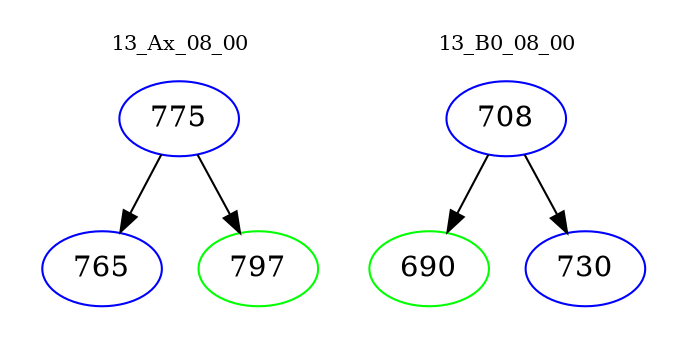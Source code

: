 digraph{
subgraph cluster_0 {
color = white
label = "13_Ax_08_00";
fontsize=10;
T0_775 [label="775", color="blue"]
T0_775 -> T0_765 [color="black"]
T0_765 [label="765", color="blue"]
T0_775 -> T0_797 [color="black"]
T0_797 [label="797", color="green"]
}
subgraph cluster_1 {
color = white
label = "13_B0_08_00";
fontsize=10;
T1_708 [label="708", color="blue"]
T1_708 -> T1_690 [color="black"]
T1_690 [label="690", color="green"]
T1_708 -> T1_730 [color="black"]
T1_730 [label="730", color="blue"]
}
}
